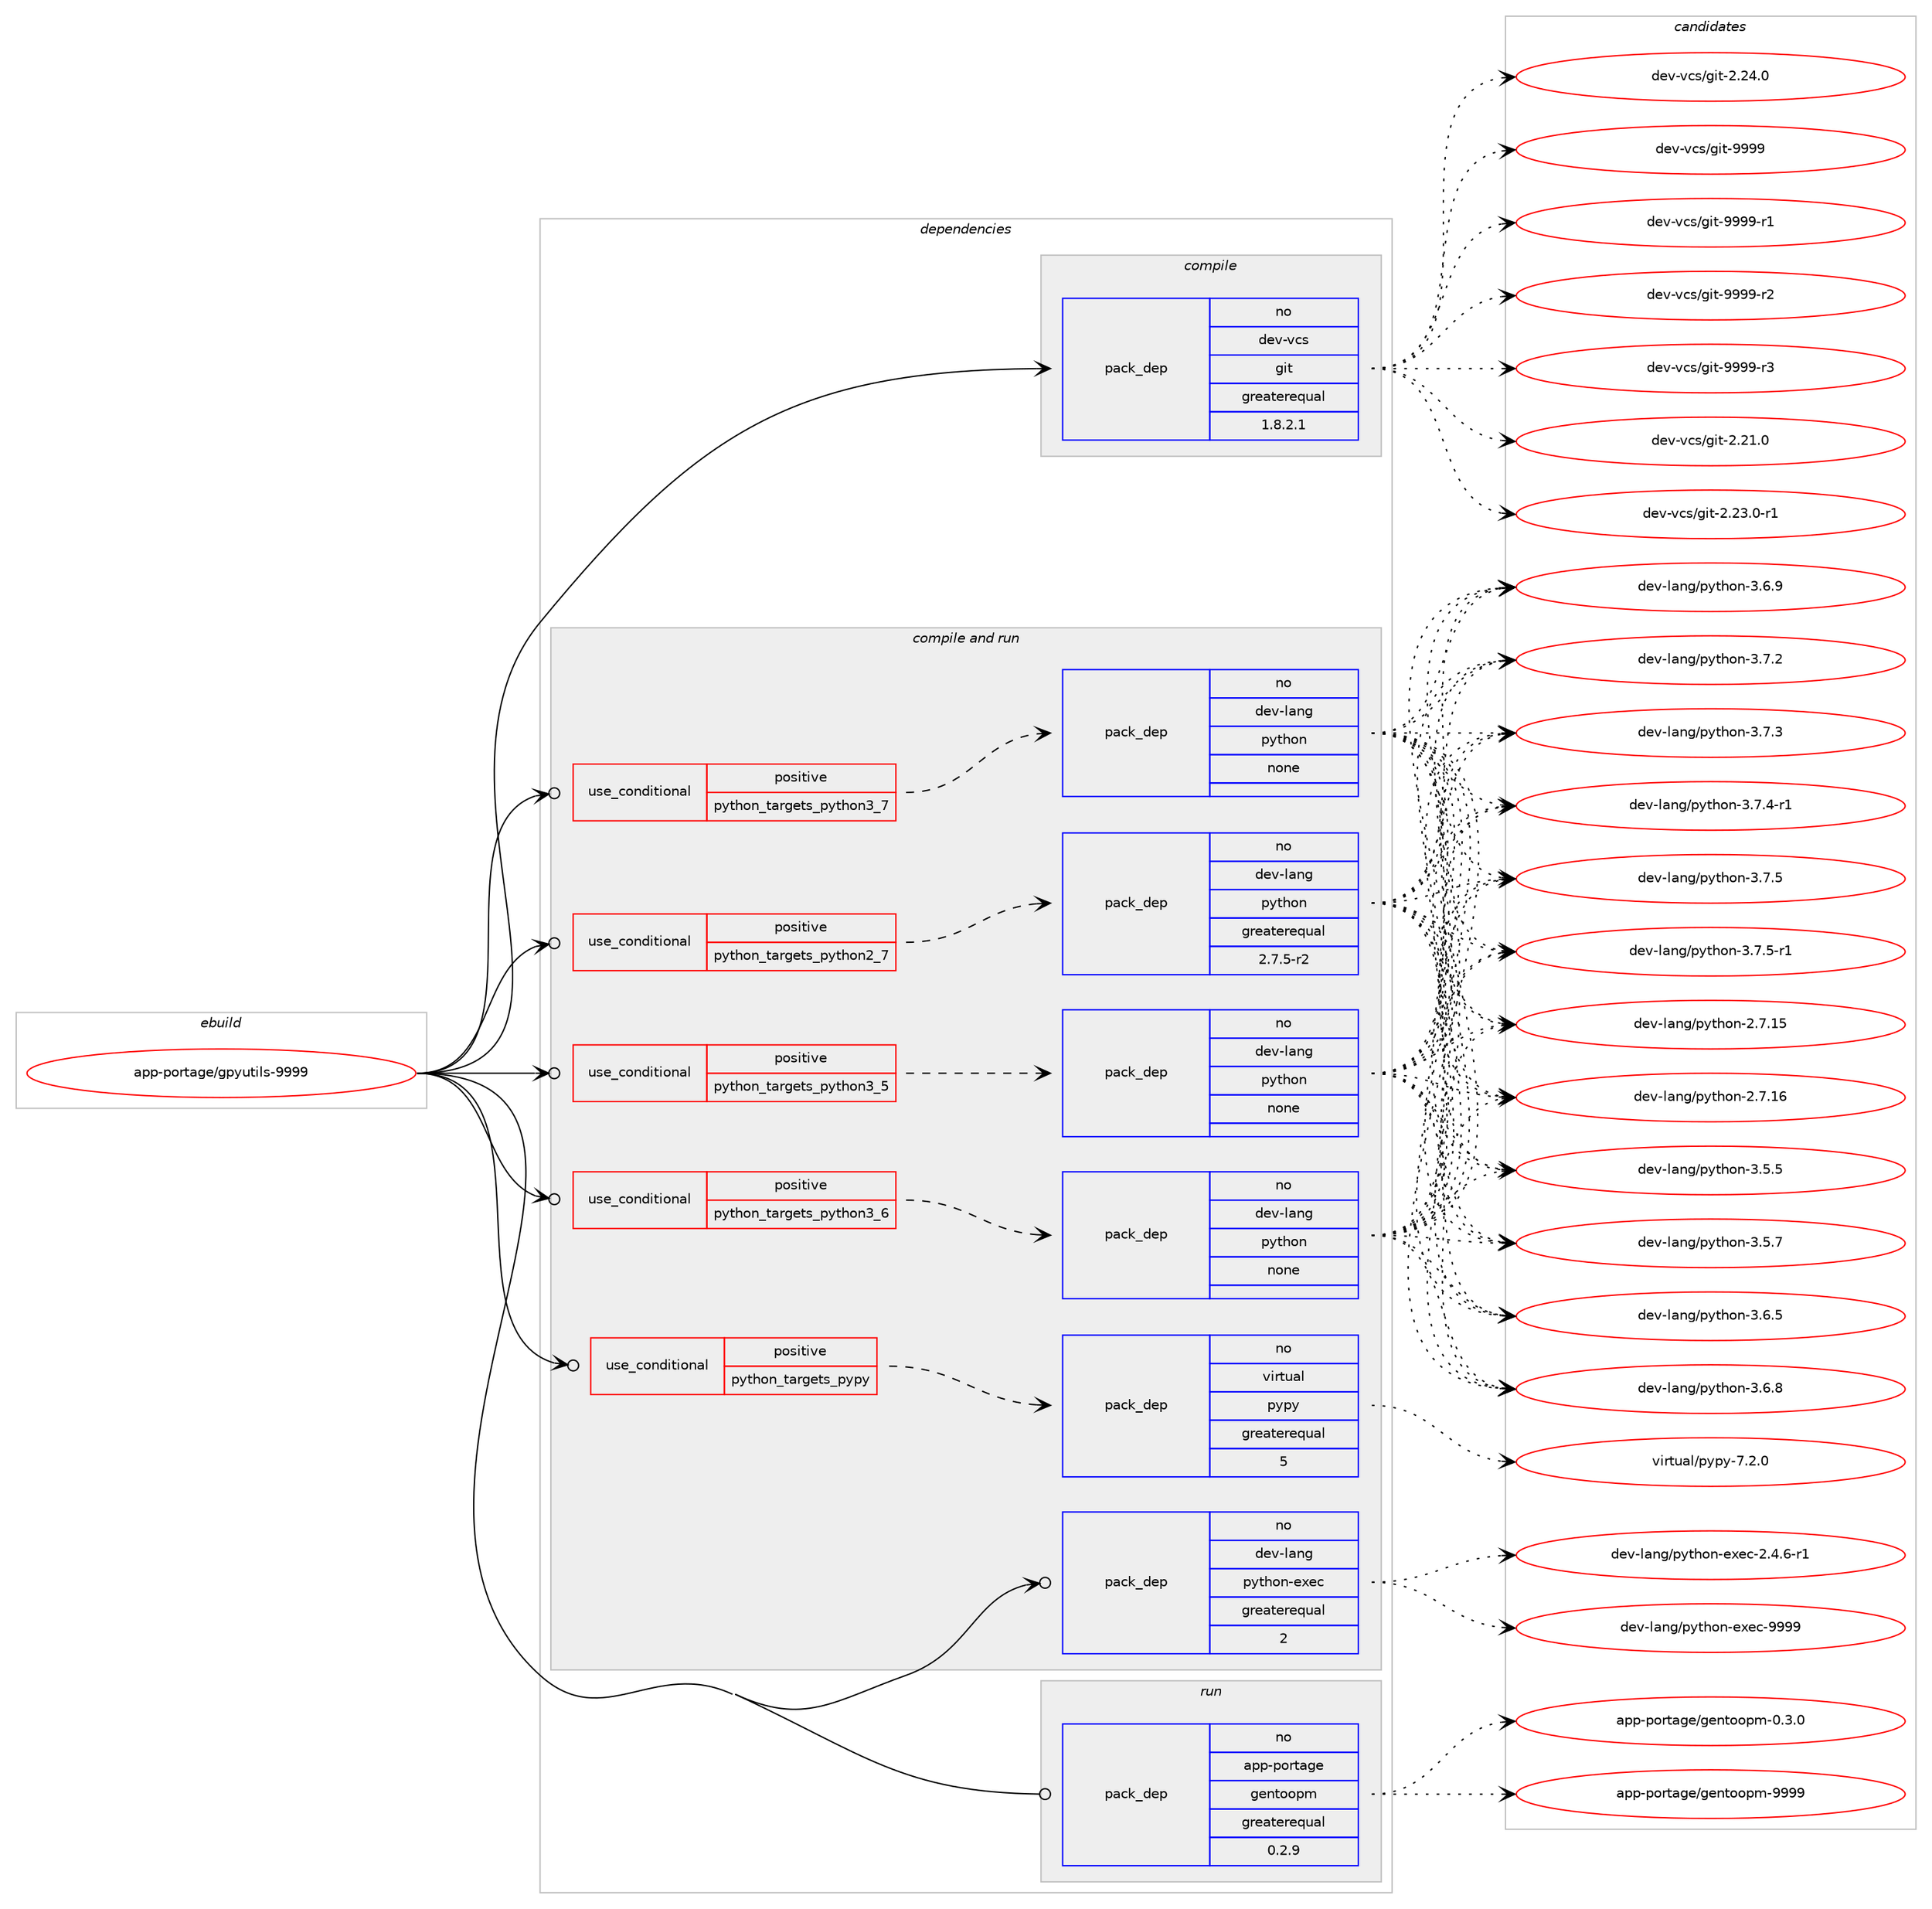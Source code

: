 digraph prolog {

# *************
# Graph options
# *************

newrank=true;
concentrate=true;
compound=true;
graph [rankdir=LR,fontname=Helvetica,fontsize=10,ranksep=1.5];#, ranksep=2.5, nodesep=0.2];
edge  [arrowhead=vee];
node  [fontname=Helvetica,fontsize=10];

# **********
# The ebuild
# **********

subgraph cluster_leftcol {
color=gray;
rank=same;
label=<<i>ebuild</i>>;
id [label="app-portage/gpyutils-9999", color=red, width=4, href="../app-portage/gpyutils-9999.svg"];
}

# ****************
# The dependencies
# ****************

subgraph cluster_midcol {
color=gray;
label=<<i>dependencies</i>>;
subgraph cluster_compile {
fillcolor="#eeeeee";
style=filled;
label=<<i>compile</i>>;
subgraph pack375923 {
dependency505758 [label=<<TABLE BORDER="0" CELLBORDER="1" CELLSPACING="0" CELLPADDING="4" WIDTH="220"><TR><TD ROWSPAN="6" CELLPADDING="30">pack_dep</TD></TR><TR><TD WIDTH="110">no</TD></TR><TR><TD>dev-vcs</TD></TR><TR><TD>git</TD></TR><TR><TD>greaterequal</TD></TR><TR><TD>1.8.2.1</TD></TR></TABLE>>, shape=none, color=blue];
}
id:e -> dependency505758:w [weight=20,style="solid",arrowhead="vee"];
}
subgraph cluster_compileandrun {
fillcolor="#eeeeee";
style=filled;
label=<<i>compile and run</i>>;
subgraph cond120702 {
dependency505759 [label=<<TABLE BORDER="0" CELLBORDER="1" CELLSPACING="0" CELLPADDING="4"><TR><TD ROWSPAN="3" CELLPADDING="10">use_conditional</TD></TR><TR><TD>positive</TD></TR><TR><TD>python_targets_pypy</TD></TR></TABLE>>, shape=none, color=red];
subgraph pack375924 {
dependency505760 [label=<<TABLE BORDER="0" CELLBORDER="1" CELLSPACING="0" CELLPADDING="4" WIDTH="220"><TR><TD ROWSPAN="6" CELLPADDING="30">pack_dep</TD></TR><TR><TD WIDTH="110">no</TD></TR><TR><TD>virtual</TD></TR><TR><TD>pypy</TD></TR><TR><TD>greaterequal</TD></TR><TR><TD>5</TD></TR></TABLE>>, shape=none, color=blue];
}
dependency505759:e -> dependency505760:w [weight=20,style="dashed",arrowhead="vee"];
}
id:e -> dependency505759:w [weight=20,style="solid",arrowhead="odotvee"];
subgraph cond120703 {
dependency505761 [label=<<TABLE BORDER="0" CELLBORDER="1" CELLSPACING="0" CELLPADDING="4"><TR><TD ROWSPAN="3" CELLPADDING="10">use_conditional</TD></TR><TR><TD>positive</TD></TR><TR><TD>python_targets_python2_7</TD></TR></TABLE>>, shape=none, color=red];
subgraph pack375925 {
dependency505762 [label=<<TABLE BORDER="0" CELLBORDER="1" CELLSPACING="0" CELLPADDING="4" WIDTH="220"><TR><TD ROWSPAN="6" CELLPADDING="30">pack_dep</TD></TR><TR><TD WIDTH="110">no</TD></TR><TR><TD>dev-lang</TD></TR><TR><TD>python</TD></TR><TR><TD>greaterequal</TD></TR><TR><TD>2.7.5-r2</TD></TR></TABLE>>, shape=none, color=blue];
}
dependency505761:e -> dependency505762:w [weight=20,style="dashed",arrowhead="vee"];
}
id:e -> dependency505761:w [weight=20,style="solid",arrowhead="odotvee"];
subgraph cond120704 {
dependency505763 [label=<<TABLE BORDER="0" CELLBORDER="1" CELLSPACING="0" CELLPADDING="4"><TR><TD ROWSPAN="3" CELLPADDING="10">use_conditional</TD></TR><TR><TD>positive</TD></TR><TR><TD>python_targets_python3_5</TD></TR></TABLE>>, shape=none, color=red];
subgraph pack375926 {
dependency505764 [label=<<TABLE BORDER="0" CELLBORDER="1" CELLSPACING="0" CELLPADDING="4" WIDTH="220"><TR><TD ROWSPAN="6" CELLPADDING="30">pack_dep</TD></TR><TR><TD WIDTH="110">no</TD></TR><TR><TD>dev-lang</TD></TR><TR><TD>python</TD></TR><TR><TD>none</TD></TR><TR><TD></TD></TR></TABLE>>, shape=none, color=blue];
}
dependency505763:e -> dependency505764:w [weight=20,style="dashed",arrowhead="vee"];
}
id:e -> dependency505763:w [weight=20,style="solid",arrowhead="odotvee"];
subgraph cond120705 {
dependency505765 [label=<<TABLE BORDER="0" CELLBORDER="1" CELLSPACING="0" CELLPADDING="4"><TR><TD ROWSPAN="3" CELLPADDING="10">use_conditional</TD></TR><TR><TD>positive</TD></TR><TR><TD>python_targets_python3_6</TD></TR></TABLE>>, shape=none, color=red];
subgraph pack375927 {
dependency505766 [label=<<TABLE BORDER="0" CELLBORDER="1" CELLSPACING="0" CELLPADDING="4" WIDTH="220"><TR><TD ROWSPAN="6" CELLPADDING="30">pack_dep</TD></TR><TR><TD WIDTH="110">no</TD></TR><TR><TD>dev-lang</TD></TR><TR><TD>python</TD></TR><TR><TD>none</TD></TR><TR><TD></TD></TR></TABLE>>, shape=none, color=blue];
}
dependency505765:e -> dependency505766:w [weight=20,style="dashed",arrowhead="vee"];
}
id:e -> dependency505765:w [weight=20,style="solid",arrowhead="odotvee"];
subgraph cond120706 {
dependency505767 [label=<<TABLE BORDER="0" CELLBORDER="1" CELLSPACING="0" CELLPADDING="4"><TR><TD ROWSPAN="3" CELLPADDING="10">use_conditional</TD></TR><TR><TD>positive</TD></TR><TR><TD>python_targets_python3_7</TD></TR></TABLE>>, shape=none, color=red];
subgraph pack375928 {
dependency505768 [label=<<TABLE BORDER="0" CELLBORDER="1" CELLSPACING="0" CELLPADDING="4" WIDTH="220"><TR><TD ROWSPAN="6" CELLPADDING="30">pack_dep</TD></TR><TR><TD WIDTH="110">no</TD></TR><TR><TD>dev-lang</TD></TR><TR><TD>python</TD></TR><TR><TD>none</TD></TR><TR><TD></TD></TR></TABLE>>, shape=none, color=blue];
}
dependency505767:e -> dependency505768:w [weight=20,style="dashed",arrowhead="vee"];
}
id:e -> dependency505767:w [weight=20,style="solid",arrowhead="odotvee"];
subgraph pack375929 {
dependency505769 [label=<<TABLE BORDER="0" CELLBORDER="1" CELLSPACING="0" CELLPADDING="4" WIDTH="220"><TR><TD ROWSPAN="6" CELLPADDING="30">pack_dep</TD></TR><TR><TD WIDTH="110">no</TD></TR><TR><TD>dev-lang</TD></TR><TR><TD>python-exec</TD></TR><TR><TD>greaterequal</TD></TR><TR><TD>2</TD></TR></TABLE>>, shape=none, color=blue];
}
id:e -> dependency505769:w [weight=20,style="solid",arrowhead="odotvee"];
}
subgraph cluster_run {
fillcolor="#eeeeee";
style=filled;
label=<<i>run</i>>;
subgraph pack375930 {
dependency505770 [label=<<TABLE BORDER="0" CELLBORDER="1" CELLSPACING="0" CELLPADDING="4" WIDTH="220"><TR><TD ROWSPAN="6" CELLPADDING="30">pack_dep</TD></TR><TR><TD WIDTH="110">no</TD></TR><TR><TD>app-portage</TD></TR><TR><TD>gentoopm</TD></TR><TR><TD>greaterequal</TD></TR><TR><TD>0.2.9</TD></TR></TABLE>>, shape=none, color=blue];
}
id:e -> dependency505770:w [weight=20,style="solid",arrowhead="odot"];
}
}

# **************
# The candidates
# **************

subgraph cluster_choices {
rank=same;
color=gray;
label=<<i>candidates</i>>;

subgraph choice375923 {
color=black;
nodesep=1;
choice10010111845118991154710310511645504650494648 [label="dev-vcs/git-2.21.0", color=red, width=4,href="../dev-vcs/git-2.21.0.svg"];
choice100101118451189911547103105116455046505146484511449 [label="dev-vcs/git-2.23.0-r1", color=red, width=4,href="../dev-vcs/git-2.23.0-r1.svg"];
choice10010111845118991154710310511645504650524648 [label="dev-vcs/git-2.24.0", color=red, width=4,href="../dev-vcs/git-2.24.0.svg"];
choice1001011184511899115471031051164557575757 [label="dev-vcs/git-9999", color=red, width=4,href="../dev-vcs/git-9999.svg"];
choice10010111845118991154710310511645575757574511449 [label="dev-vcs/git-9999-r1", color=red, width=4,href="../dev-vcs/git-9999-r1.svg"];
choice10010111845118991154710310511645575757574511450 [label="dev-vcs/git-9999-r2", color=red, width=4,href="../dev-vcs/git-9999-r2.svg"];
choice10010111845118991154710310511645575757574511451 [label="dev-vcs/git-9999-r3", color=red, width=4,href="../dev-vcs/git-9999-r3.svg"];
dependency505758:e -> choice10010111845118991154710310511645504650494648:w [style=dotted,weight="100"];
dependency505758:e -> choice100101118451189911547103105116455046505146484511449:w [style=dotted,weight="100"];
dependency505758:e -> choice10010111845118991154710310511645504650524648:w [style=dotted,weight="100"];
dependency505758:e -> choice1001011184511899115471031051164557575757:w [style=dotted,weight="100"];
dependency505758:e -> choice10010111845118991154710310511645575757574511449:w [style=dotted,weight="100"];
dependency505758:e -> choice10010111845118991154710310511645575757574511450:w [style=dotted,weight="100"];
dependency505758:e -> choice10010111845118991154710310511645575757574511451:w [style=dotted,weight="100"];
}
subgraph choice375924 {
color=black;
nodesep=1;
choice1181051141161179710847112121112121455546504648 [label="virtual/pypy-7.2.0", color=red, width=4,href="../virtual/pypy-7.2.0.svg"];
dependency505760:e -> choice1181051141161179710847112121112121455546504648:w [style=dotted,weight="100"];
}
subgraph choice375925 {
color=black;
nodesep=1;
choice10010111845108971101034711212111610411111045504655464953 [label="dev-lang/python-2.7.15", color=red, width=4,href="../dev-lang/python-2.7.15.svg"];
choice10010111845108971101034711212111610411111045504655464954 [label="dev-lang/python-2.7.16", color=red, width=4,href="../dev-lang/python-2.7.16.svg"];
choice100101118451089711010347112121116104111110455146534653 [label="dev-lang/python-3.5.5", color=red, width=4,href="../dev-lang/python-3.5.5.svg"];
choice100101118451089711010347112121116104111110455146534655 [label="dev-lang/python-3.5.7", color=red, width=4,href="../dev-lang/python-3.5.7.svg"];
choice100101118451089711010347112121116104111110455146544653 [label="dev-lang/python-3.6.5", color=red, width=4,href="../dev-lang/python-3.6.5.svg"];
choice100101118451089711010347112121116104111110455146544656 [label="dev-lang/python-3.6.8", color=red, width=4,href="../dev-lang/python-3.6.8.svg"];
choice100101118451089711010347112121116104111110455146544657 [label="dev-lang/python-3.6.9", color=red, width=4,href="../dev-lang/python-3.6.9.svg"];
choice100101118451089711010347112121116104111110455146554650 [label="dev-lang/python-3.7.2", color=red, width=4,href="../dev-lang/python-3.7.2.svg"];
choice100101118451089711010347112121116104111110455146554651 [label="dev-lang/python-3.7.3", color=red, width=4,href="../dev-lang/python-3.7.3.svg"];
choice1001011184510897110103471121211161041111104551465546524511449 [label="dev-lang/python-3.7.4-r1", color=red, width=4,href="../dev-lang/python-3.7.4-r1.svg"];
choice100101118451089711010347112121116104111110455146554653 [label="dev-lang/python-3.7.5", color=red, width=4,href="../dev-lang/python-3.7.5.svg"];
choice1001011184510897110103471121211161041111104551465546534511449 [label="dev-lang/python-3.7.5-r1", color=red, width=4,href="../dev-lang/python-3.7.5-r1.svg"];
dependency505762:e -> choice10010111845108971101034711212111610411111045504655464953:w [style=dotted,weight="100"];
dependency505762:e -> choice10010111845108971101034711212111610411111045504655464954:w [style=dotted,weight="100"];
dependency505762:e -> choice100101118451089711010347112121116104111110455146534653:w [style=dotted,weight="100"];
dependency505762:e -> choice100101118451089711010347112121116104111110455146534655:w [style=dotted,weight="100"];
dependency505762:e -> choice100101118451089711010347112121116104111110455146544653:w [style=dotted,weight="100"];
dependency505762:e -> choice100101118451089711010347112121116104111110455146544656:w [style=dotted,weight="100"];
dependency505762:e -> choice100101118451089711010347112121116104111110455146544657:w [style=dotted,weight="100"];
dependency505762:e -> choice100101118451089711010347112121116104111110455146554650:w [style=dotted,weight="100"];
dependency505762:e -> choice100101118451089711010347112121116104111110455146554651:w [style=dotted,weight="100"];
dependency505762:e -> choice1001011184510897110103471121211161041111104551465546524511449:w [style=dotted,weight="100"];
dependency505762:e -> choice100101118451089711010347112121116104111110455146554653:w [style=dotted,weight="100"];
dependency505762:e -> choice1001011184510897110103471121211161041111104551465546534511449:w [style=dotted,weight="100"];
}
subgraph choice375926 {
color=black;
nodesep=1;
choice10010111845108971101034711212111610411111045504655464953 [label="dev-lang/python-2.7.15", color=red, width=4,href="../dev-lang/python-2.7.15.svg"];
choice10010111845108971101034711212111610411111045504655464954 [label="dev-lang/python-2.7.16", color=red, width=4,href="../dev-lang/python-2.7.16.svg"];
choice100101118451089711010347112121116104111110455146534653 [label="dev-lang/python-3.5.5", color=red, width=4,href="../dev-lang/python-3.5.5.svg"];
choice100101118451089711010347112121116104111110455146534655 [label="dev-lang/python-3.5.7", color=red, width=4,href="../dev-lang/python-3.5.7.svg"];
choice100101118451089711010347112121116104111110455146544653 [label="dev-lang/python-3.6.5", color=red, width=4,href="../dev-lang/python-3.6.5.svg"];
choice100101118451089711010347112121116104111110455146544656 [label="dev-lang/python-3.6.8", color=red, width=4,href="../dev-lang/python-3.6.8.svg"];
choice100101118451089711010347112121116104111110455146544657 [label="dev-lang/python-3.6.9", color=red, width=4,href="../dev-lang/python-3.6.9.svg"];
choice100101118451089711010347112121116104111110455146554650 [label="dev-lang/python-3.7.2", color=red, width=4,href="../dev-lang/python-3.7.2.svg"];
choice100101118451089711010347112121116104111110455146554651 [label="dev-lang/python-3.7.3", color=red, width=4,href="../dev-lang/python-3.7.3.svg"];
choice1001011184510897110103471121211161041111104551465546524511449 [label="dev-lang/python-3.7.4-r1", color=red, width=4,href="../dev-lang/python-3.7.4-r1.svg"];
choice100101118451089711010347112121116104111110455146554653 [label="dev-lang/python-3.7.5", color=red, width=4,href="../dev-lang/python-3.7.5.svg"];
choice1001011184510897110103471121211161041111104551465546534511449 [label="dev-lang/python-3.7.5-r1", color=red, width=4,href="../dev-lang/python-3.7.5-r1.svg"];
dependency505764:e -> choice10010111845108971101034711212111610411111045504655464953:w [style=dotted,weight="100"];
dependency505764:e -> choice10010111845108971101034711212111610411111045504655464954:w [style=dotted,weight="100"];
dependency505764:e -> choice100101118451089711010347112121116104111110455146534653:w [style=dotted,weight="100"];
dependency505764:e -> choice100101118451089711010347112121116104111110455146534655:w [style=dotted,weight="100"];
dependency505764:e -> choice100101118451089711010347112121116104111110455146544653:w [style=dotted,weight="100"];
dependency505764:e -> choice100101118451089711010347112121116104111110455146544656:w [style=dotted,weight="100"];
dependency505764:e -> choice100101118451089711010347112121116104111110455146544657:w [style=dotted,weight="100"];
dependency505764:e -> choice100101118451089711010347112121116104111110455146554650:w [style=dotted,weight="100"];
dependency505764:e -> choice100101118451089711010347112121116104111110455146554651:w [style=dotted,weight="100"];
dependency505764:e -> choice1001011184510897110103471121211161041111104551465546524511449:w [style=dotted,weight="100"];
dependency505764:e -> choice100101118451089711010347112121116104111110455146554653:w [style=dotted,weight="100"];
dependency505764:e -> choice1001011184510897110103471121211161041111104551465546534511449:w [style=dotted,weight="100"];
}
subgraph choice375927 {
color=black;
nodesep=1;
choice10010111845108971101034711212111610411111045504655464953 [label="dev-lang/python-2.7.15", color=red, width=4,href="../dev-lang/python-2.7.15.svg"];
choice10010111845108971101034711212111610411111045504655464954 [label="dev-lang/python-2.7.16", color=red, width=4,href="../dev-lang/python-2.7.16.svg"];
choice100101118451089711010347112121116104111110455146534653 [label="dev-lang/python-3.5.5", color=red, width=4,href="../dev-lang/python-3.5.5.svg"];
choice100101118451089711010347112121116104111110455146534655 [label="dev-lang/python-3.5.7", color=red, width=4,href="../dev-lang/python-3.5.7.svg"];
choice100101118451089711010347112121116104111110455146544653 [label="dev-lang/python-3.6.5", color=red, width=4,href="../dev-lang/python-3.6.5.svg"];
choice100101118451089711010347112121116104111110455146544656 [label="dev-lang/python-3.6.8", color=red, width=4,href="../dev-lang/python-3.6.8.svg"];
choice100101118451089711010347112121116104111110455146544657 [label="dev-lang/python-3.6.9", color=red, width=4,href="../dev-lang/python-3.6.9.svg"];
choice100101118451089711010347112121116104111110455146554650 [label="dev-lang/python-3.7.2", color=red, width=4,href="../dev-lang/python-3.7.2.svg"];
choice100101118451089711010347112121116104111110455146554651 [label="dev-lang/python-3.7.3", color=red, width=4,href="../dev-lang/python-3.7.3.svg"];
choice1001011184510897110103471121211161041111104551465546524511449 [label="dev-lang/python-3.7.4-r1", color=red, width=4,href="../dev-lang/python-3.7.4-r1.svg"];
choice100101118451089711010347112121116104111110455146554653 [label="dev-lang/python-3.7.5", color=red, width=4,href="../dev-lang/python-3.7.5.svg"];
choice1001011184510897110103471121211161041111104551465546534511449 [label="dev-lang/python-3.7.5-r1", color=red, width=4,href="../dev-lang/python-3.7.5-r1.svg"];
dependency505766:e -> choice10010111845108971101034711212111610411111045504655464953:w [style=dotted,weight="100"];
dependency505766:e -> choice10010111845108971101034711212111610411111045504655464954:w [style=dotted,weight="100"];
dependency505766:e -> choice100101118451089711010347112121116104111110455146534653:w [style=dotted,weight="100"];
dependency505766:e -> choice100101118451089711010347112121116104111110455146534655:w [style=dotted,weight="100"];
dependency505766:e -> choice100101118451089711010347112121116104111110455146544653:w [style=dotted,weight="100"];
dependency505766:e -> choice100101118451089711010347112121116104111110455146544656:w [style=dotted,weight="100"];
dependency505766:e -> choice100101118451089711010347112121116104111110455146544657:w [style=dotted,weight="100"];
dependency505766:e -> choice100101118451089711010347112121116104111110455146554650:w [style=dotted,weight="100"];
dependency505766:e -> choice100101118451089711010347112121116104111110455146554651:w [style=dotted,weight="100"];
dependency505766:e -> choice1001011184510897110103471121211161041111104551465546524511449:w [style=dotted,weight="100"];
dependency505766:e -> choice100101118451089711010347112121116104111110455146554653:w [style=dotted,weight="100"];
dependency505766:e -> choice1001011184510897110103471121211161041111104551465546534511449:w [style=dotted,weight="100"];
}
subgraph choice375928 {
color=black;
nodesep=1;
choice10010111845108971101034711212111610411111045504655464953 [label="dev-lang/python-2.7.15", color=red, width=4,href="../dev-lang/python-2.7.15.svg"];
choice10010111845108971101034711212111610411111045504655464954 [label="dev-lang/python-2.7.16", color=red, width=4,href="../dev-lang/python-2.7.16.svg"];
choice100101118451089711010347112121116104111110455146534653 [label="dev-lang/python-3.5.5", color=red, width=4,href="../dev-lang/python-3.5.5.svg"];
choice100101118451089711010347112121116104111110455146534655 [label="dev-lang/python-3.5.7", color=red, width=4,href="../dev-lang/python-3.5.7.svg"];
choice100101118451089711010347112121116104111110455146544653 [label="dev-lang/python-3.6.5", color=red, width=4,href="../dev-lang/python-3.6.5.svg"];
choice100101118451089711010347112121116104111110455146544656 [label="dev-lang/python-3.6.8", color=red, width=4,href="../dev-lang/python-3.6.8.svg"];
choice100101118451089711010347112121116104111110455146544657 [label="dev-lang/python-3.6.9", color=red, width=4,href="../dev-lang/python-3.6.9.svg"];
choice100101118451089711010347112121116104111110455146554650 [label="dev-lang/python-3.7.2", color=red, width=4,href="../dev-lang/python-3.7.2.svg"];
choice100101118451089711010347112121116104111110455146554651 [label="dev-lang/python-3.7.3", color=red, width=4,href="../dev-lang/python-3.7.3.svg"];
choice1001011184510897110103471121211161041111104551465546524511449 [label="dev-lang/python-3.7.4-r1", color=red, width=4,href="../dev-lang/python-3.7.4-r1.svg"];
choice100101118451089711010347112121116104111110455146554653 [label="dev-lang/python-3.7.5", color=red, width=4,href="../dev-lang/python-3.7.5.svg"];
choice1001011184510897110103471121211161041111104551465546534511449 [label="dev-lang/python-3.7.5-r1", color=red, width=4,href="../dev-lang/python-3.7.5-r1.svg"];
dependency505768:e -> choice10010111845108971101034711212111610411111045504655464953:w [style=dotted,weight="100"];
dependency505768:e -> choice10010111845108971101034711212111610411111045504655464954:w [style=dotted,weight="100"];
dependency505768:e -> choice100101118451089711010347112121116104111110455146534653:w [style=dotted,weight="100"];
dependency505768:e -> choice100101118451089711010347112121116104111110455146534655:w [style=dotted,weight="100"];
dependency505768:e -> choice100101118451089711010347112121116104111110455146544653:w [style=dotted,weight="100"];
dependency505768:e -> choice100101118451089711010347112121116104111110455146544656:w [style=dotted,weight="100"];
dependency505768:e -> choice100101118451089711010347112121116104111110455146544657:w [style=dotted,weight="100"];
dependency505768:e -> choice100101118451089711010347112121116104111110455146554650:w [style=dotted,weight="100"];
dependency505768:e -> choice100101118451089711010347112121116104111110455146554651:w [style=dotted,weight="100"];
dependency505768:e -> choice1001011184510897110103471121211161041111104551465546524511449:w [style=dotted,weight="100"];
dependency505768:e -> choice100101118451089711010347112121116104111110455146554653:w [style=dotted,weight="100"];
dependency505768:e -> choice1001011184510897110103471121211161041111104551465546534511449:w [style=dotted,weight="100"];
}
subgraph choice375929 {
color=black;
nodesep=1;
choice10010111845108971101034711212111610411111045101120101994550465246544511449 [label="dev-lang/python-exec-2.4.6-r1", color=red, width=4,href="../dev-lang/python-exec-2.4.6-r1.svg"];
choice10010111845108971101034711212111610411111045101120101994557575757 [label="dev-lang/python-exec-9999", color=red, width=4,href="../dev-lang/python-exec-9999.svg"];
dependency505769:e -> choice10010111845108971101034711212111610411111045101120101994550465246544511449:w [style=dotted,weight="100"];
dependency505769:e -> choice10010111845108971101034711212111610411111045101120101994557575757:w [style=dotted,weight="100"];
}
subgraph choice375930 {
color=black;
nodesep=1;
choice97112112451121111141169710310147103101110116111111112109454846514648 [label="app-portage/gentoopm-0.3.0", color=red, width=4,href="../app-portage/gentoopm-0.3.0.svg"];
choice971121124511211111411697103101471031011101161111111121094557575757 [label="app-portage/gentoopm-9999", color=red, width=4,href="../app-portage/gentoopm-9999.svg"];
dependency505770:e -> choice97112112451121111141169710310147103101110116111111112109454846514648:w [style=dotted,weight="100"];
dependency505770:e -> choice971121124511211111411697103101471031011101161111111121094557575757:w [style=dotted,weight="100"];
}
}

}
